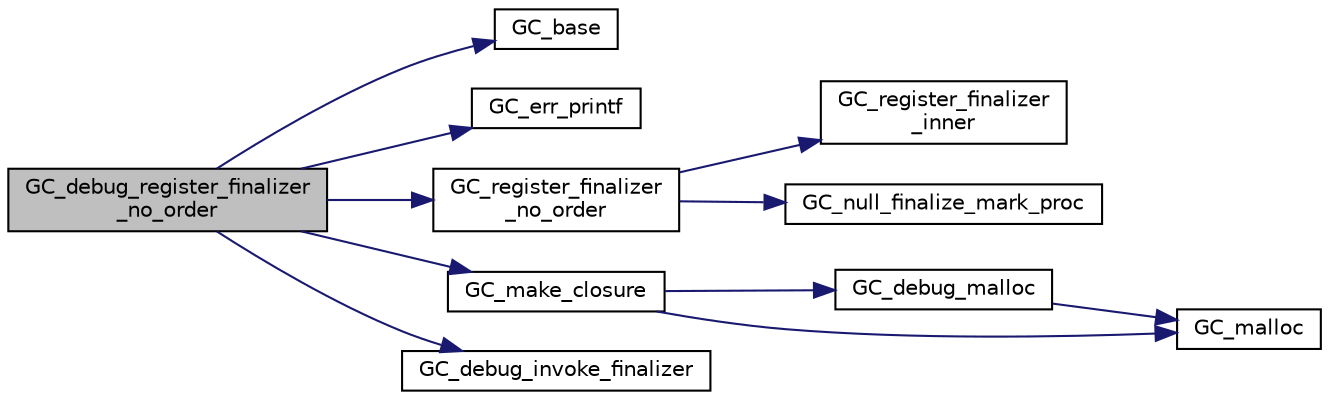 digraph "GC_debug_register_finalizer_no_order"
{
  edge [fontname="Helvetica",fontsize="10",labelfontname="Helvetica",labelfontsize="10"];
  node [fontname="Helvetica",fontsize="10",shape=record];
  rankdir="LR";
  Node866 [label="GC_debug_register_finalizer\l_no_order",height=0.2,width=0.4,color="black", fillcolor="grey75", style="filled", fontcolor="black"];
  Node866 -> Node867 [color="midnightblue",fontsize="10",style="solid",fontname="Helvetica"];
  Node867 [label="GC_base",height=0.2,width=0.4,color="black", fillcolor="white", style="filled",URL="$d0/daa/gc_8h.html#a8b93cd0c8d9c312bbdf0e679d10b680a"];
  Node866 -> Node868 [color="midnightblue",fontsize="10",style="solid",fontname="Helvetica"];
  Node868 [label="GC_err_printf",height=0.2,width=0.4,color="black", fillcolor="white", style="filled",URL="$dd/d79/gc__priv_8h.html#a515817b1cc28538efe42e953361e6cb1"];
  Node866 -> Node869 [color="midnightblue",fontsize="10",style="solid",fontname="Helvetica"];
  Node869 [label="GC_register_finalizer\l_no_order",height=0.2,width=0.4,color="black", fillcolor="white", style="filled",URL="$d3/d1e/finalize_8c.html#a28647f10185365f32bc3843e13b347c0"];
  Node869 -> Node870 [color="midnightblue",fontsize="10",style="solid",fontname="Helvetica"];
  Node870 [label="GC_register_finalizer\l_inner",height=0.2,width=0.4,color="black", fillcolor="white", style="filled",URL="$d3/d1e/finalize_8c.html#ab55c7b28e0047a802bf670c3240af122"];
  Node869 -> Node871 [color="midnightblue",fontsize="10",style="solid",fontname="Helvetica"];
  Node871 [label="GC_null_finalize_mark_proc",height=0.2,width=0.4,color="black", fillcolor="white", style="filled",URL="$d3/d1e/finalize_8c.html#a90505fe48f92a701dd7f411a3492f221"];
  Node866 -> Node872 [color="midnightblue",fontsize="10",style="solid",fontname="Helvetica"];
  Node872 [label="GC_make_closure",height=0.2,width=0.4,color="black", fillcolor="white", style="filled",URL="$d3/d7b/dbg__mlc_8c.html#a0d909b267b7ff2bdf81d95a1d81e508e"];
  Node872 -> Node873 [color="midnightblue",fontsize="10",style="solid",fontname="Helvetica"];
  Node873 [label="GC_debug_malloc",height=0.2,width=0.4,color="black", fillcolor="white", style="filled",URL="$d3/d7b/dbg__mlc_8c.html#af373e7a527b1267311ee8f5e249e7f03"];
  Node873 -> Node874 [color="midnightblue",fontsize="10",style="solid",fontname="Helvetica"];
  Node874 [label="GC_malloc",height=0.2,width=0.4,color="black", fillcolor="white", style="filled",URL="$d6/dcd/malloc_8c.html#a9181bcacd1d3f9ffb3567c73e06bd067"];
  Node872 -> Node874 [color="midnightblue",fontsize="10",style="solid",fontname="Helvetica"];
  Node866 -> Node875 [color="midnightblue",fontsize="10",style="solid",fontname="Helvetica"];
  Node875 [label="GC_debug_invoke_finalizer",height=0.2,width=0.4,color="black", fillcolor="white", style="filled",URL="$d3/d7b/dbg__mlc_8c.html#a11f94446abf1541b64505377a6d3b934"];
}
